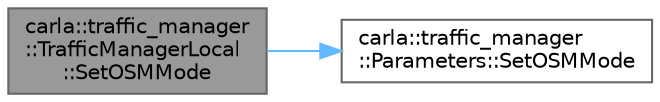 digraph "carla::traffic_manager::TrafficManagerLocal::SetOSMMode"
{
 // INTERACTIVE_SVG=YES
 // LATEX_PDF_SIZE
  bgcolor="transparent";
  edge [fontname=Helvetica,fontsize=10,labelfontname=Helvetica,labelfontsize=10];
  node [fontname=Helvetica,fontsize=10,shape=box,height=0.2,width=0.4];
  rankdir="LR";
  Node1 [id="Node000001",label="carla::traffic_manager\l::TrafficManagerLocal\l::SetOSMMode",height=0.2,width=0.4,color="gray40", fillcolor="grey60", style="filled", fontcolor="black",tooltip="Method to set Open Street Map mode."];
  Node1 -> Node2 [id="edge1_Node000001_Node000002",color="steelblue1",style="solid",tooltip=" "];
  Node2 [id="Node000002",label="carla::traffic_manager\l::Parameters::SetOSMMode",height=0.2,width=0.4,color="grey40", fillcolor="white", style="filled",URL="$d6/ddb/classcarla_1_1traffic__manager_1_1Parameters.html#adac4f37c40379df5a512c730016b142f",tooltip="Method to set Open Street Map mode."];
}
